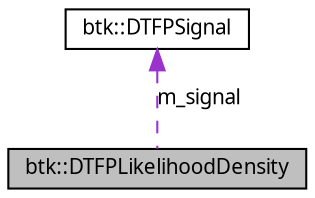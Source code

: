digraph G
{
  edge [fontname="FreeSans.ttf",fontsize="10",labelfontname="FreeSans.ttf",labelfontsize="10"];
  node [fontname="FreeSans.ttf",fontsize="10",shape=record];
  Node1 [label="btk::DTFPLikelihoodDensity",height=0.2,width=0.4,color="black", fillcolor="grey75", style="filled" fontcolor="black"];
  Node2 -> Node1 [dir=back,color="darkorchid3",fontsize="10",style="dashed",label="m_signal",fontname="FreeSans.ttf"];
  Node2 [label="btk::DTFPSignal",height=0.2,width=0.4,color="black", fillcolor="white", style="filled",URL="$classbtk_1_1_d_t_f_p_signal.html"];
}
